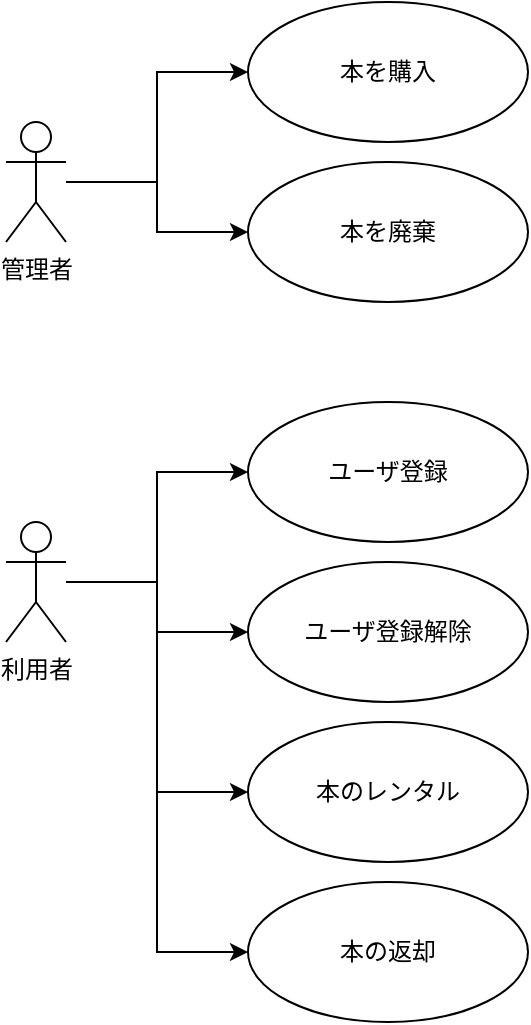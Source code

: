 <mxfile version="24.9.0">
  <diagram name="ページ1" id="_yKYIy6DHQ8xr24gxFKP">
    <mxGraphModel dx="954" dy="605" grid="1" gridSize="10" guides="1" tooltips="1" connect="1" arrows="1" fold="1" page="1" pageScale="1" pageWidth="827" pageHeight="1169" math="0" shadow="0">
      <root>
        <mxCell id="0" />
        <mxCell id="1" parent="0" />
        <mxCell id="wRq3-oubJd9hs3WkvjmL-12" value="" style="edgeStyle=orthogonalEdgeStyle;rounded=0;orthogonalLoop=1;jettySize=auto;html=1;" edge="1" parent="1" source="wRq3-oubJd9hs3WkvjmL-1" target="wRq3-oubJd9hs3WkvjmL-9">
          <mxGeometry relative="1" as="geometry" />
        </mxCell>
        <mxCell id="wRq3-oubJd9hs3WkvjmL-13" style="edgeStyle=orthogonalEdgeStyle;rounded=0;orthogonalLoop=1;jettySize=auto;html=1;entryX=0;entryY=0.5;entryDx=0;entryDy=0;" edge="1" parent="1" source="wRq3-oubJd9hs3WkvjmL-1" target="wRq3-oubJd9hs3WkvjmL-8">
          <mxGeometry relative="1" as="geometry" />
        </mxCell>
        <mxCell id="wRq3-oubJd9hs3WkvjmL-1" value="管理者" style="shape=umlActor;verticalLabelPosition=bottom;verticalAlign=top;html=1;" vertex="1" parent="1">
          <mxGeometry x="399" y="460" width="30" height="60" as="geometry" />
        </mxCell>
        <mxCell id="wRq3-oubJd9hs3WkvjmL-19" style="edgeStyle=orthogonalEdgeStyle;rounded=0;orthogonalLoop=1;jettySize=auto;html=1;entryX=0;entryY=0.5;entryDx=0;entryDy=0;" edge="1" parent="1" source="wRq3-oubJd9hs3WkvjmL-2" target="wRq3-oubJd9hs3WkvjmL-15">
          <mxGeometry relative="1" as="geometry" />
        </mxCell>
        <mxCell id="wRq3-oubJd9hs3WkvjmL-20" style="edgeStyle=orthogonalEdgeStyle;rounded=0;orthogonalLoop=1;jettySize=auto;html=1;entryX=0;entryY=0.5;entryDx=0;entryDy=0;" edge="1" parent="1" source="wRq3-oubJd9hs3WkvjmL-2" target="wRq3-oubJd9hs3WkvjmL-16">
          <mxGeometry relative="1" as="geometry" />
        </mxCell>
        <mxCell id="wRq3-oubJd9hs3WkvjmL-21" style="edgeStyle=orthogonalEdgeStyle;rounded=0;orthogonalLoop=1;jettySize=auto;html=1;entryX=0;entryY=0.5;entryDx=0;entryDy=0;" edge="1" parent="1" source="wRq3-oubJd9hs3WkvjmL-2" target="wRq3-oubJd9hs3WkvjmL-17">
          <mxGeometry relative="1" as="geometry" />
        </mxCell>
        <mxCell id="wRq3-oubJd9hs3WkvjmL-22" style="edgeStyle=orthogonalEdgeStyle;rounded=0;orthogonalLoop=1;jettySize=auto;html=1;entryX=0;entryY=0.5;entryDx=0;entryDy=0;" edge="1" parent="1" source="wRq3-oubJd9hs3WkvjmL-2" target="wRq3-oubJd9hs3WkvjmL-18">
          <mxGeometry relative="1" as="geometry" />
        </mxCell>
        <mxCell id="wRq3-oubJd9hs3WkvjmL-2" value="利用者" style="shape=umlActor;verticalLabelPosition=bottom;verticalAlign=top;html=1;" vertex="1" parent="1">
          <mxGeometry x="399" y="660" width="30" height="60" as="geometry" />
        </mxCell>
        <mxCell id="wRq3-oubJd9hs3WkvjmL-8" value="本を購入" style="ellipse;whiteSpace=wrap;html=1;" vertex="1" parent="1">
          <mxGeometry x="520" y="400" width="140" height="70" as="geometry" />
        </mxCell>
        <mxCell id="wRq3-oubJd9hs3WkvjmL-9" value="本を廃棄" style="ellipse;whiteSpace=wrap;html=1;" vertex="1" parent="1">
          <mxGeometry x="520" y="480" width="140" height="70" as="geometry" />
        </mxCell>
        <mxCell id="wRq3-oubJd9hs3WkvjmL-15" value="ユーザ登録" style="ellipse;whiteSpace=wrap;html=1;" vertex="1" parent="1">
          <mxGeometry x="520" y="600" width="140" height="70" as="geometry" />
        </mxCell>
        <mxCell id="wRq3-oubJd9hs3WkvjmL-16" value="ユーザ登録解除" style="ellipse;whiteSpace=wrap;html=1;" vertex="1" parent="1">
          <mxGeometry x="520" y="680" width="140" height="70" as="geometry" />
        </mxCell>
        <mxCell id="wRq3-oubJd9hs3WkvjmL-17" value="本のレンタル" style="ellipse;whiteSpace=wrap;html=1;" vertex="1" parent="1">
          <mxGeometry x="520" y="760" width="140" height="70" as="geometry" />
        </mxCell>
        <mxCell id="wRq3-oubJd9hs3WkvjmL-18" value="本の返却" style="ellipse;whiteSpace=wrap;html=1;" vertex="1" parent="1">
          <mxGeometry x="520" y="840" width="140" height="70" as="geometry" />
        </mxCell>
      </root>
    </mxGraphModel>
  </diagram>
</mxfile>
